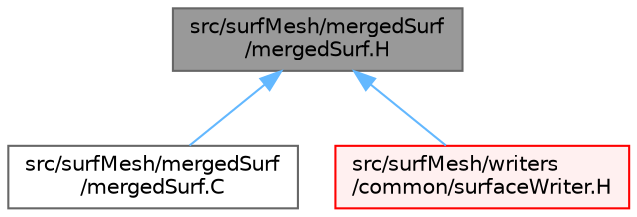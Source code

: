 digraph "src/surfMesh/mergedSurf/mergedSurf.H"
{
 // LATEX_PDF_SIZE
  bgcolor="transparent";
  edge [fontname=Helvetica,fontsize=10,labelfontname=Helvetica,labelfontsize=10];
  node [fontname=Helvetica,fontsize=10,shape=box,height=0.2,width=0.4];
  Node1 [id="Node000001",label="src/surfMesh/mergedSurf\l/mergedSurf.H",height=0.2,width=0.4,color="gray40", fillcolor="grey60", style="filled", fontcolor="black",tooltip=" "];
  Node1 -> Node2 [id="edge1_Node000001_Node000002",dir="back",color="steelblue1",style="solid",tooltip=" "];
  Node2 [id="Node000002",label="src/surfMesh/mergedSurf\l/mergedSurf.C",height=0.2,width=0.4,color="grey40", fillcolor="white", style="filled",URL="$mergedSurf_8C.html",tooltip=" "];
  Node1 -> Node3 [id="edge2_Node000001_Node000003",dir="back",color="steelblue1",style="solid",tooltip=" "];
  Node3 [id="Node000003",label="src/surfMesh/writers\l/common/surfaceWriter.H",height=0.2,width=0.4,color="red", fillcolor="#FFF0F0", style="filled",URL="$surfaceWriter_8H.html",tooltip=" "];
}
